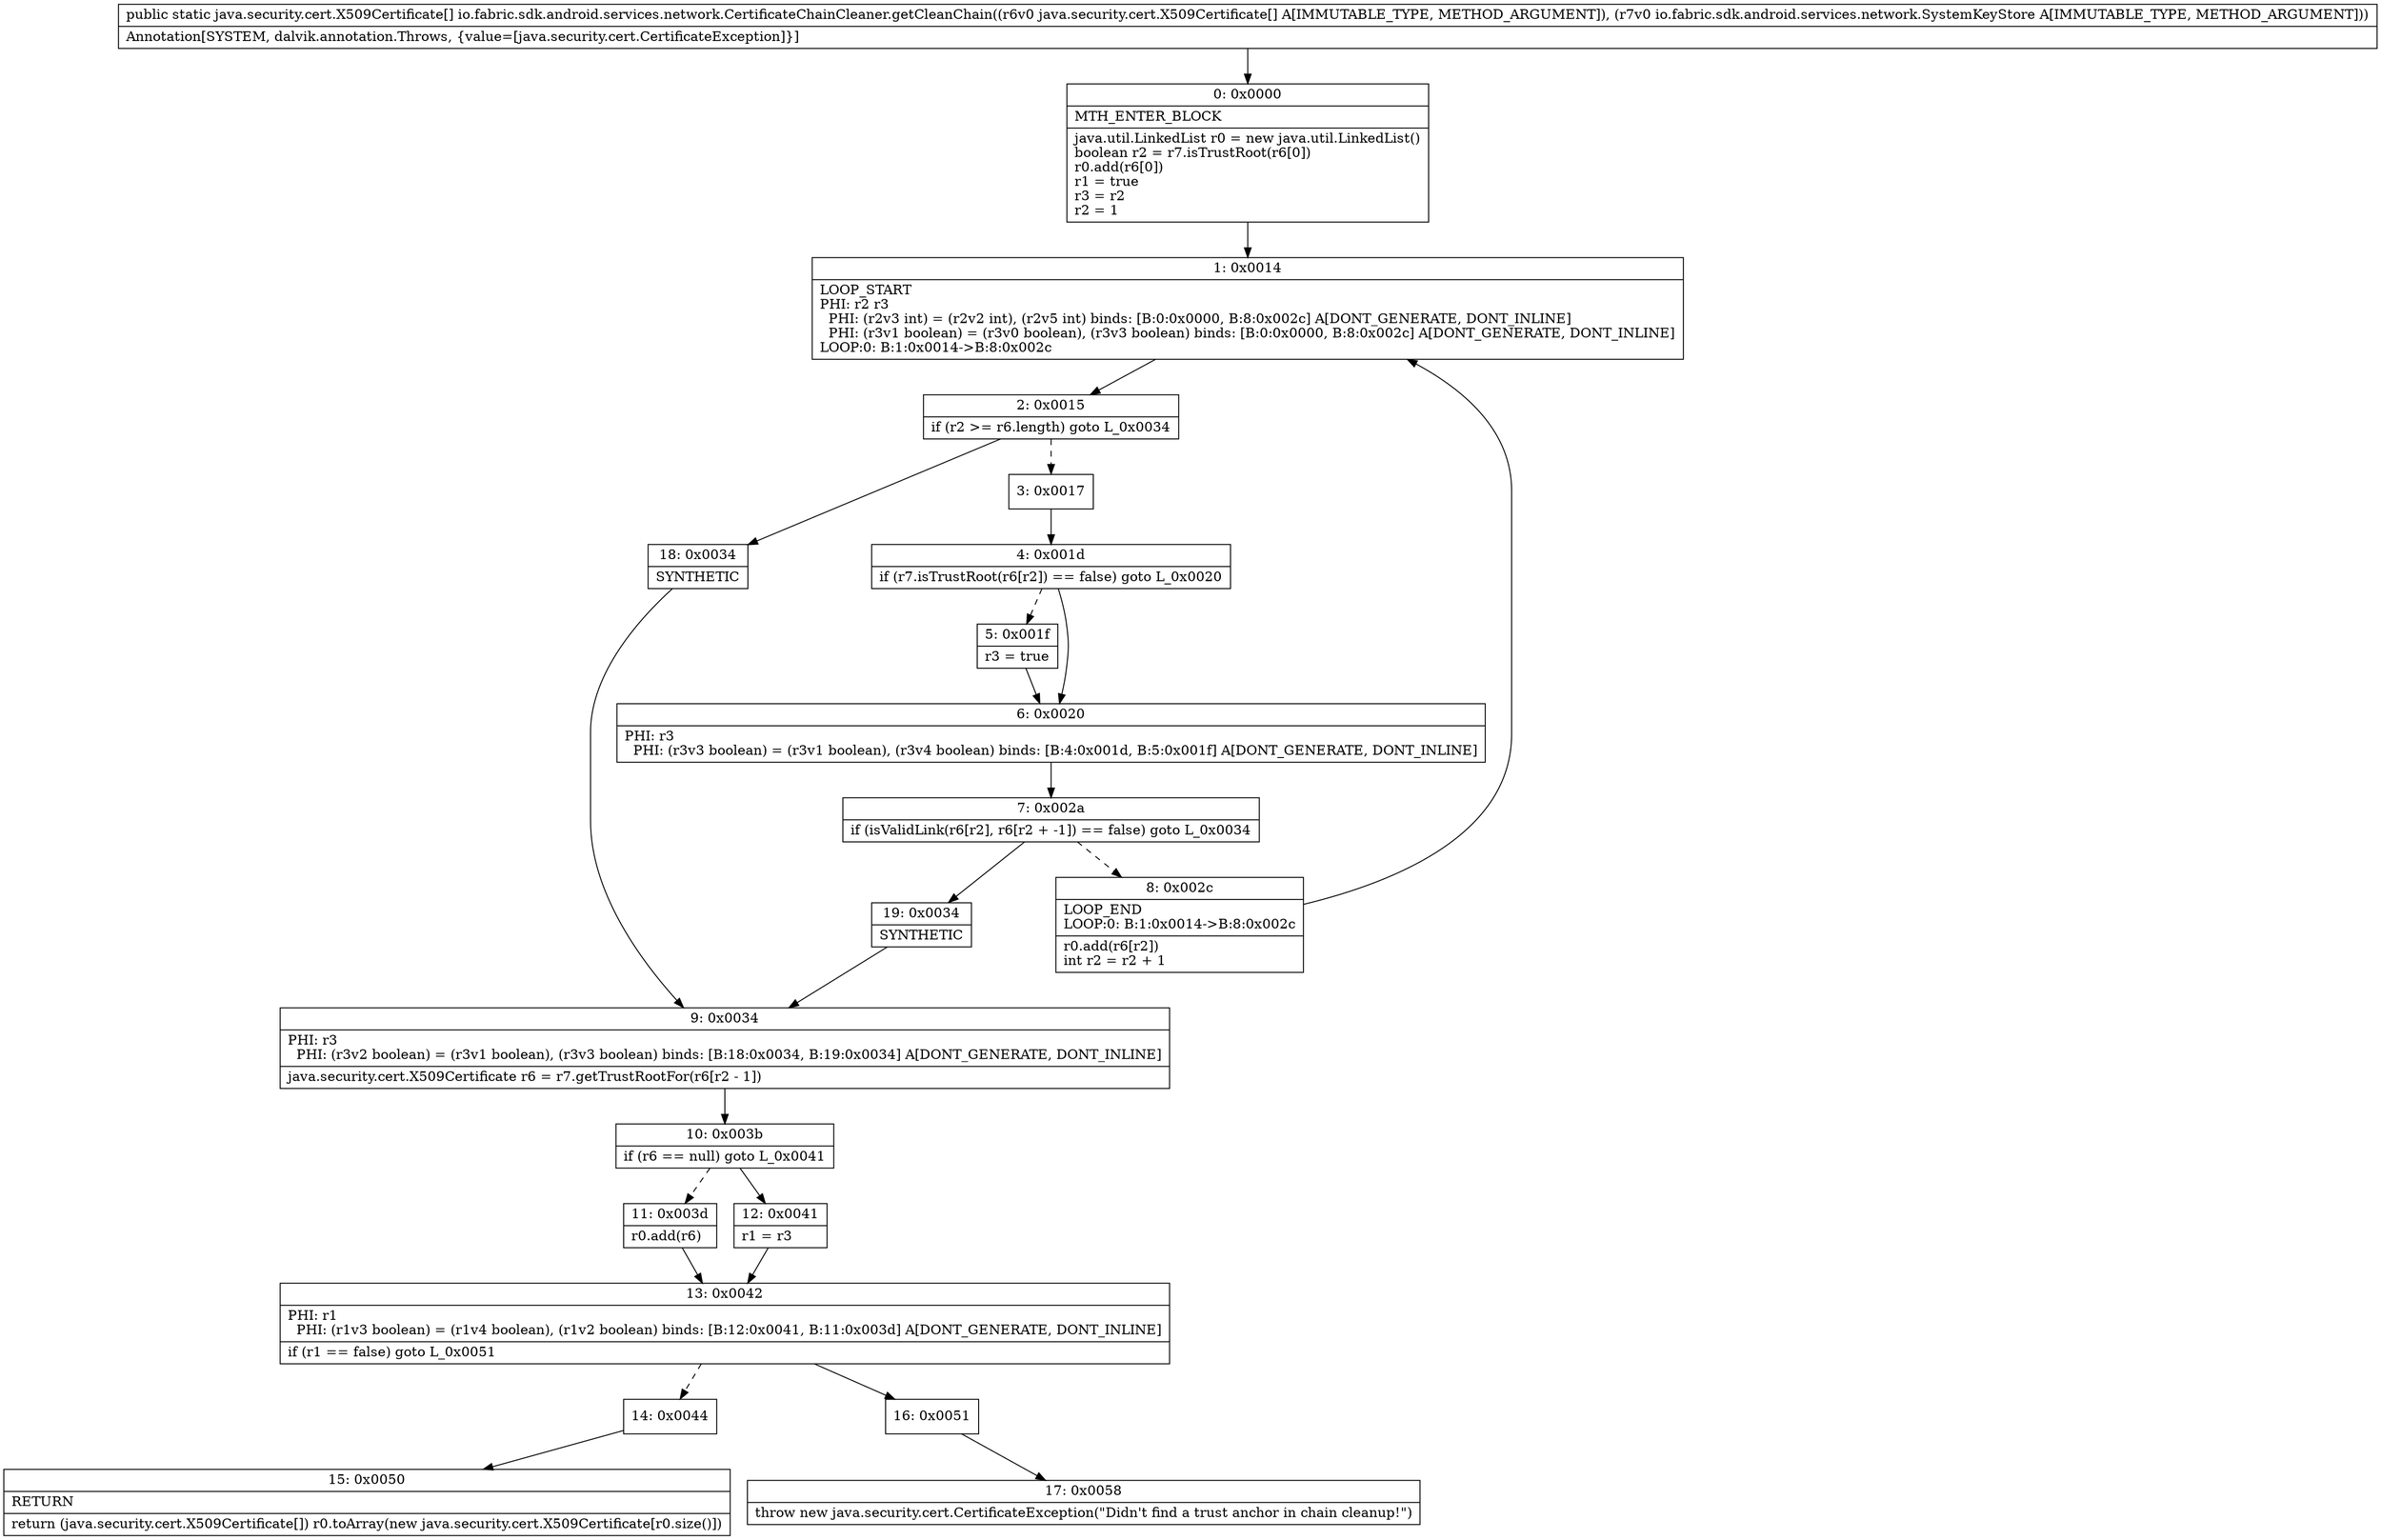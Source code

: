 digraph "CFG forio.fabric.sdk.android.services.network.CertificateChainCleaner.getCleanChain([Ljava\/security\/cert\/X509Certificate;Lio\/fabric\/sdk\/android\/services\/network\/SystemKeyStore;)[Ljava\/security\/cert\/X509Certificate;" {
Node_0 [shape=record,label="{0\:\ 0x0000|MTH_ENTER_BLOCK\l|java.util.LinkedList r0 = new java.util.LinkedList()\lboolean r2 = r7.isTrustRoot(r6[0])\lr0.add(r6[0])\lr1 = true\lr3 = r2\lr2 = 1\l}"];
Node_1 [shape=record,label="{1\:\ 0x0014|LOOP_START\lPHI: r2 r3 \l  PHI: (r2v3 int) = (r2v2 int), (r2v5 int) binds: [B:0:0x0000, B:8:0x002c] A[DONT_GENERATE, DONT_INLINE]\l  PHI: (r3v1 boolean) = (r3v0 boolean), (r3v3 boolean) binds: [B:0:0x0000, B:8:0x002c] A[DONT_GENERATE, DONT_INLINE]\lLOOP:0: B:1:0x0014\-\>B:8:0x002c\l}"];
Node_2 [shape=record,label="{2\:\ 0x0015|if (r2 \>= r6.length) goto L_0x0034\l}"];
Node_3 [shape=record,label="{3\:\ 0x0017}"];
Node_4 [shape=record,label="{4\:\ 0x001d|if (r7.isTrustRoot(r6[r2]) == false) goto L_0x0020\l}"];
Node_5 [shape=record,label="{5\:\ 0x001f|r3 = true\l}"];
Node_6 [shape=record,label="{6\:\ 0x0020|PHI: r3 \l  PHI: (r3v3 boolean) = (r3v1 boolean), (r3v4 boolean) binds: [B:4:0x001d, B:5:0x001f] A[DONT_GENERATE, DONT_INLINE]\l}"];
Node_7 [shape=record,label="{7\:\ 0x002a|if (isValidLink(r6[r2], r6[r2 + \-1]) == false) goto L_0x0034\l}"];
Node_8 [shape=record,label="{8\:\ 0x002c|LOOP_END\lLOOP:0: B:1:0x0014\-\>B:8:0x002c\l|r0.add(r6[r2])\lint r2 = r2 + 1\l}"];
Node_9 [shape=record,label="{9\:\ 0x0034|PHI: r3 \l  PHI: (r3v2 boolean) = (r3v1 boolean), (r3v3 boolean) binds: [B:18:0x0034, B:19:0x0034] A[DONT_GENERATE, DONT_INLINE]\l|java.security.cert.X509Certificate r6 = r7.getTrustRootFor(r6[r2 \- 1])\l}"];
Node_10 [shape=record,label="{10\:\ 0x003b|if (r6 == null) goto L_0x0041\l}"];
Node_11 [shape=record,label="{11\:\ 0x003d|r0.add(r6)\l}"];
Node_12 [shape=record,label="{12\:\ 0x0041|r1 = r3\l}"];
Node_13 [shape=record,label="{13\:\ 0x0042|PHI: r1 \l  PHI: (r1v3 boolean) = (r1v4 boolean), (r1v2 boolean) binds: [B:12:0x0041, B:11:0x003d] A[DONT_GENERATE, DONT_INLINE]\l|if (r1 == false) goto L_0x0051\l}"];
Node_14 [shape=record,label="{14\:\ 0x0044}"];
Node_15 [shape=record,label="{15\:\ 0x0050|RETURN\l|return (java.security.cert.X509Certificate[]) r0.toArray(new java.security.cert.X509Certificate[r0.size()])\l}"];
Node_16 [shape=record,label="{16\:\ 0x0051}"];
Node_17 [shape=record,label="{17\:\ 0x0058|throw new java.security.cert.CertificateException(\"Didn't find a trust anchor in chain cleanup!\")\l}"];
Node_18 [shape=record,label="{18\:\ 0x0034|SYNTHETIC\l}"];
Node_19 [shape=record,label="{19\:\ 0x0034|SYNTHETIC\l}"];
MethodNode[shape=record,label="{public static java.security.cert.X509Certificate[] io.fabric.sdk.android.services.network.CertificateChainCleaner.getCleanChain((r6v0 java.security.cert.X509Certificate[] A[IMMUTABLE_TYPE, METHOD_ARGUMENT]), (r7v0 io.fabric.sdk.android.services.network.SystemKeyStore A[IMMUTABLE_TYPE, METHOD_ARGUMENT]))  | Annotation[SYSTEM, dalvik.annotation.Throws, \{value=[java.security.cert.CertificateException]\}]\l}"];
MethodNode -> Node_0;
Node_0 -> Node_1;
Node_1 -> Node_2;
Node_2 -> Node_3[style=dashed];
Node_2 -> Node_18;
Node_3 -> Node_4;
Node_4 -> Node_5[style=dashed];
Node_4 -> Node_6;
Node_5 -> Node_6;
Node_6 -> Node_7;
Node_7 -> Node_8[style=dashed];
Node_7 -> Node_19;
Node_8 -> Node_1;
Node_9 -> Node_10;
Node_10 -> Node_11[style=dashed];
Node_10 -> Node_12;
Node_11 -> Node_13;
Node_12 -> Node_13;
Node_13 -> Node_14[style=dashed];
Node_13 -> Node_16;
Node_14 -> Node_15;
Node_16 -> Node_17;
Node_18 -> Node_9;
Node_19 -> Node_9;
}

